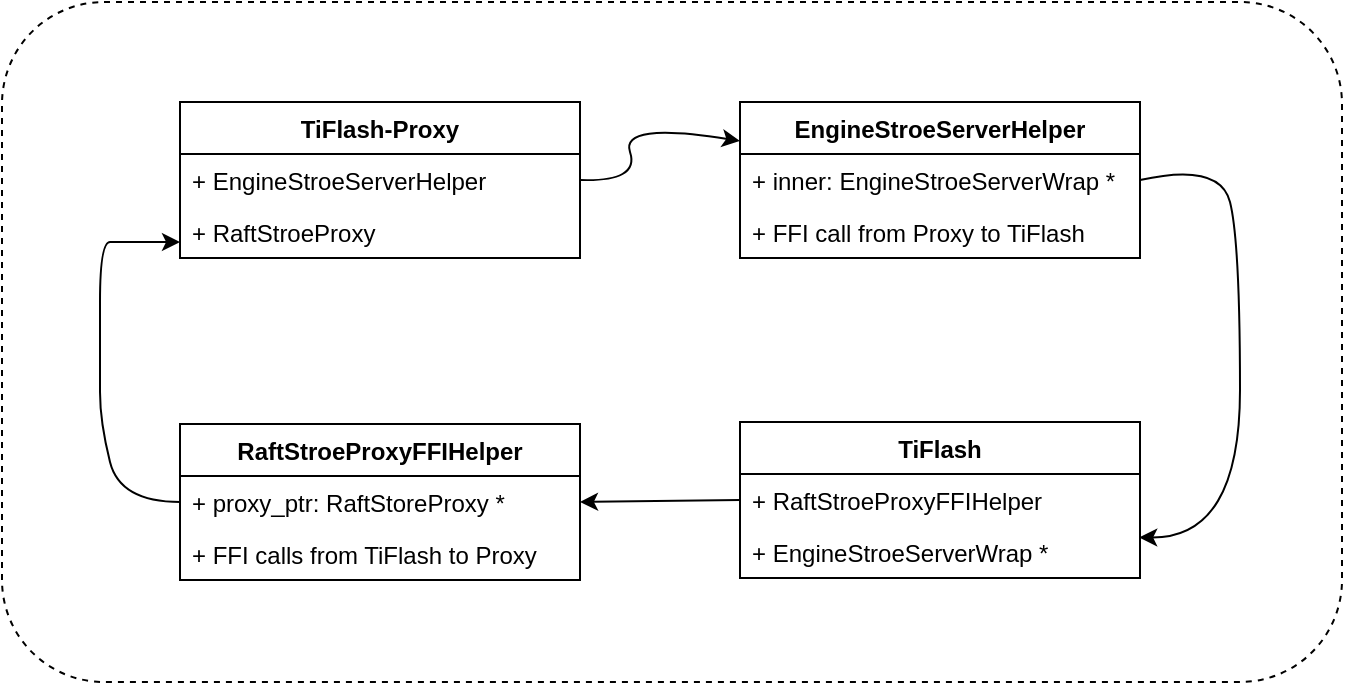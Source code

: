 <mxfile version="21.6.9" type="device">
  <diagram name="第 1 页" id="OdhUqBrrztaWmbNxev-O">
    <mxGraphModel dx="954" dy="648" grid="1" gridSize="10" guides="1" tooltips="1" connect="1" arrows="1" fold="1" page="1" pageScale="1" pageWidth="827" pageHeight="1169" math="0" shadow="0">
      <root>
        <mxCell id="0" />
        <mxCell id="1" parent="0" />
        <mxCell id="yePrKKlZj-ors4RK1oXV-1" value="TiFlash-Proxy" style="swimlane;fontStyle=1;align=center;verticalAlign=top;childLayout=stackLayout;horizontal=1;startSize=26;horizontalStack=0;resizeParent=1;resizeParentMax=0;resizeLast=0;collapsible=1;marginBottom=0;" diagramCategory="uml" diagramName="Class" vertex="1" parent="1">
          <mxGeometry x="169" y="160" width="200" height="78" as="geometry" />
        </mxCell>
        <mxCell id="yePrKKlZj-ors4RK1oXV-2" value="+ EngineStroeServerHelper" style="text;strokeColor=none;fillColor=none;align=left;verticalAlign=top;spacingLeft=4;spacingRight=4;overflow=hidden;rotatable=0;points=[[0,0.5],[1,0.5]];portConstraint=eastwest;" vertex="1" parent="yePrKKlZj-ors4RK1oXV-1">
          <mxGeometry y="26" width="200" height="26" as="geometry" />
        </mxCell>
        <mxCell id="yePrKKlZj-ors4RK1oXV-3" value="+ RaftStroeProxy" style="text;strokeColor=none;fillColor=none;align=left;verticalAlign=top;spacingLeft=4;spacingRight=4;overflow=hidden;rotatable=0;points=[[0,0.5],[1,0.5]];portConstraint=eastwest;" vertex="1" parent="yePrKKlZj-ors4RK1oXV-1">
          <mxGeometry y="52" width="200" height="26" as="geometry" />
        </mxCell>
        <mxCell id="yePrKKlZj-ors4RK1oXV-4" value="TiFlash" style="swimlane;fontStyle=1;align=center;verticalAlign=top;childLayout=stackLayout;horizontal=1;startSize=26;horizontalStack=0;resizeParent=1;resizeParentMax=0;resizeLast=0;collapsible=1;marginBottom=0;" diagramCategory="uml" diagramName="Class" vertex="1" parent="1">
          <mxGeometry x="449" y="320" width="200" height="78" as="geometry" />
        </mxCell>
        <mxCell id="yePrKKlZj-ors4RK1oXV-5" value="+ RaftStroeProxyFFIHelper" style="text;strokeColor=none;fillColor=none;align=left;verticalAlign=top;spacingLeft=4;spacingRight=4;overflow=hidden;rotatable=0;points=[[0,0.5],[1,0.5]];portConstraint=eastwest;" vertex="1" parent="yePrKKlZj-ors4RK1oXV-4">
          <mxGeometry y="26" width="200" height="26" as="geometry" />
        </mxCell>
        <mxCell id="yePrKKlZj-ors4RK1oXV-6" value="+ EngineStroeServerWrap *" style="text;strokeColor=none;fillColor=none;align=left;verticalAlign=top;spacingLeft=4;spacingRight=4;overflow=hidden;rotatable=0;points=[[0,0.5],[1,0.5]];portConstraint=eastwest;" vertex="1" parent="yePrKKlZj-ors4RK1oXV-4">
          <mxGeometry y="52" width="200" height="26" as="geometry" />
        </mxCell>
        <mxCell id="yePrKKlZj-ors4RK1oXV-7" value="" style="curved=1;endArrow=classic;html=1;exitX=1;exitY=0.5;exitDx=0;exitDy=0;entryX=0;entryY=0.25;entryDx=0;entryDy=0;" diagramCategory="general" diagramName="curved" edge="1" parent="1" source="yePrKKlZj-ors4RK1oXV-2" target="yePrKKlZj-ors4RK1oXV-14">
          <mxGeometry width="50" height="50" relative="1" as="geometry">
            <mxPoint x="399" y="224" as="sourcePoint" />
            <mxPoint x="449" y="174" as="targetPoint" />
            <Array as="points">
              <mxPoint x="399" y="200" />
              <mxPoint x="389" y="170" />
            </Array>
          </mxGeometry>
        </mxCell>
        <mxCell id="yePrKKlZj-ors4RK1oXV-8" value="" style="curved=1;endArrow=classic;html=1;exitX=1;exitY=0.5;exitDx=0;exitDy=0;entryX=0.998;entryY=0.22;entryDx=0;entryDy=0;entryPerimeter=0;" diagramCategory="general" diagramName="curved" edge="1" parent="1" source="yePrKKlZj-ors4RK1oXV-15" target="yePrKKlZj-ors4RK1oXV-6">
          <mxGeometry width="50" height="50" relative="1" as="geometry">
            <mxPoint x="639" y="259" as="sourcePoint" />
            <mxPoint x="719" y="234" as="targetPoint" />
            <Array as="points">
              <mxPoint x="689" y="190" />
              <mxPoint x="699" y="230" />
              <mxPoint x="699" y="378" />
            </Array>
          </mxGeometry>
        </mxCell>
        <mxCell id="yePrKKlZj-ors4RK1oXV-9" value="" style="endArrow=classic;html=1;exitX=0;exitY=0.5;exitDx=0;exitDy=0;entryX=1;entryY=0.5;entryDx=0;entryDy=0;" diagramCategory="general" diagramName="DirectionalConnector" edge="1" parent="1" source="yePrKKlZj-ors4RK1oXV-5" target="yePrKKlZj-ors4RK1oXV-11">
          <mxGeometry width="50" height="50" relative="1" as="geometry">
            <mxPoint x="369" y="350" as="sourcePoint" />
            <mxPoint x="419" y="300" as="targetPoint" />
          </mxGeometry>
        </mxCell>
        <mxCell id="yePrKKlZj-ors4RK1oXV-10" value="RaftStroeProxyFFIHelper" style="swimlane;fontStyle=1;align=center;verticalAlign=top;childLayout=stackLayout;horizontal=1;startSize=26;horizontalStack=0;resizeParent=1;resizeParentMax=0;resizeLast=0;collapsible=1;marginBottom=0;" diagramCategory="uml" diagramName="Class" vertex="1" parent="1">
          <mxGeometry x="169" y="321" width="200" height="78" as="geometry" />
        </mxCell>
        <mxCell id="yePrKKlZj-ors4RK1oXV-11" value="+ proxy_ptr: RaftStoreProxy *" style="text;strokeColor=none;fillColor=none;align=left;verticalAlign=top;spacingLeft=4;spacingRight=4;overflow=hidden;rotatable=0;points=[[0,0.5],[1,0.5]];portConstraint=eastwest;" vertex="1" parent="yePrKKlZj-ors4RK1oXV-10">
          <mxGeometry y="26" width="200" height="26" as="geometry" />
        </mxCell>
        <mxCell id="yePrKKlZj-ors4RK1oXV-12" value="+ FFI calls from TiFlash to Proxy" style="text;strokeColor=none;fillColor=none;align=left;verticalAlign=top;spacingLeft=4;spacingRight=4;overflow=hidden;rotatable=0;points=[[0,0.5],[1,0.5]];portConstraint=eastwest;" vertex="1" parent="yePrKKlZj-ors4RK1oXV-10">
          <mxGeometry y="52" width="200" height="26" as="geometry" />
        </mxCell>
        <mxCell id="yePrKKlZj-ors4RK1oXV-13" value="" style="curved=1;endArrow=classic;html=1;exitX=0;exitY=0.5;exitDx=0;exitDy=0;" diagramCategory="general" diagramName="curved" edge="1" parent="1" source="yePrKKlZj-ors4RK1oXV-11">
          <mxGeometry width="50" height="50" relative="1" as="geometry">
            <mxPoint x="119" y="280" as="sourcePoint" />
            <mxPoint x="169" y="230" as="targetPoint" />
            <Array as="points">
              <mxPoint x="139" y="360" />
              <mxPoint x="129" y="320" />
              <mxPoint x="129" y="290" />
              <mxPoint x="129" y="230" />
              <mxPoint x="139" y="230" />
            </Array>
          </mxGeometry>
        </mxCell>
        <mxCell id="yePrKKlZj-ors4RK1oXV-14" value="EngineStroeServerHelper" style="swimlane;fontStyle=1;align=center;verticalAlign=top;childLayout=stackLayout;horizontal=1;startSize=26;horizontalStack=0;resizeParent=1;resizeParentMax=0;resizeLast=0;collapsible=1;marginBottom=0;" diagramCategory="uml" diagramName="Class" vertex="1" parent="1">
          <mxGeometry x="449" y="160" width="200" height="78" as="geometry" />
        </mxCell>
        <mxCell id="yePrKKlZj-ors4RK1oXV-15" value="+ inner: EngineStroeServerWrap *" style="text;strokeColor=none;fillColor=none;align=left;verticalAlign=top;spacingLeft=4;spacingRight=4;overflow=hidden;rotatable=0;points=[[0,0.5],[1,0.5]];portConstraint=eastwest;" vertex="1" parent="yePrKKlZj-ors4RK1oXV-14">
          <mxGeometry y="26" width="200" height="26" as="geometry" />
        </mxCell>
        <mxCell id="yePrKKlZj-ors4RK1oXV-16" value="+ FFI call from Proxy to TiFlash" style="text;strokeColor=none;fillColor=none;align=left;verticalAlign=top;spacingLeft=4;spacingRight=4;overflow=hidden;rotatable=0;points=[[0,0.5],[1,0.5]];portConstraint=eastwest;" vertex="1" parent="yePrKKlZj-ors4RK1oXV-14">
          <mxGeometry y="52" width="200" height="26" as="geometry" />
        </mxCell>
        <mxCell id="yePrKKlZj-ors4RK1oXV-18" value="" style="rounded=1;whiteSpace=wrap;html=1;fillColor=none;dashed=1;" vertex="1" parent="1">
          <mxGeometry x="80" y="110" width="670" height="340" as="geometry" />
        </mxCell>
      </root>
    </mxGraphModel>
  </diagram>
</mxfile>
